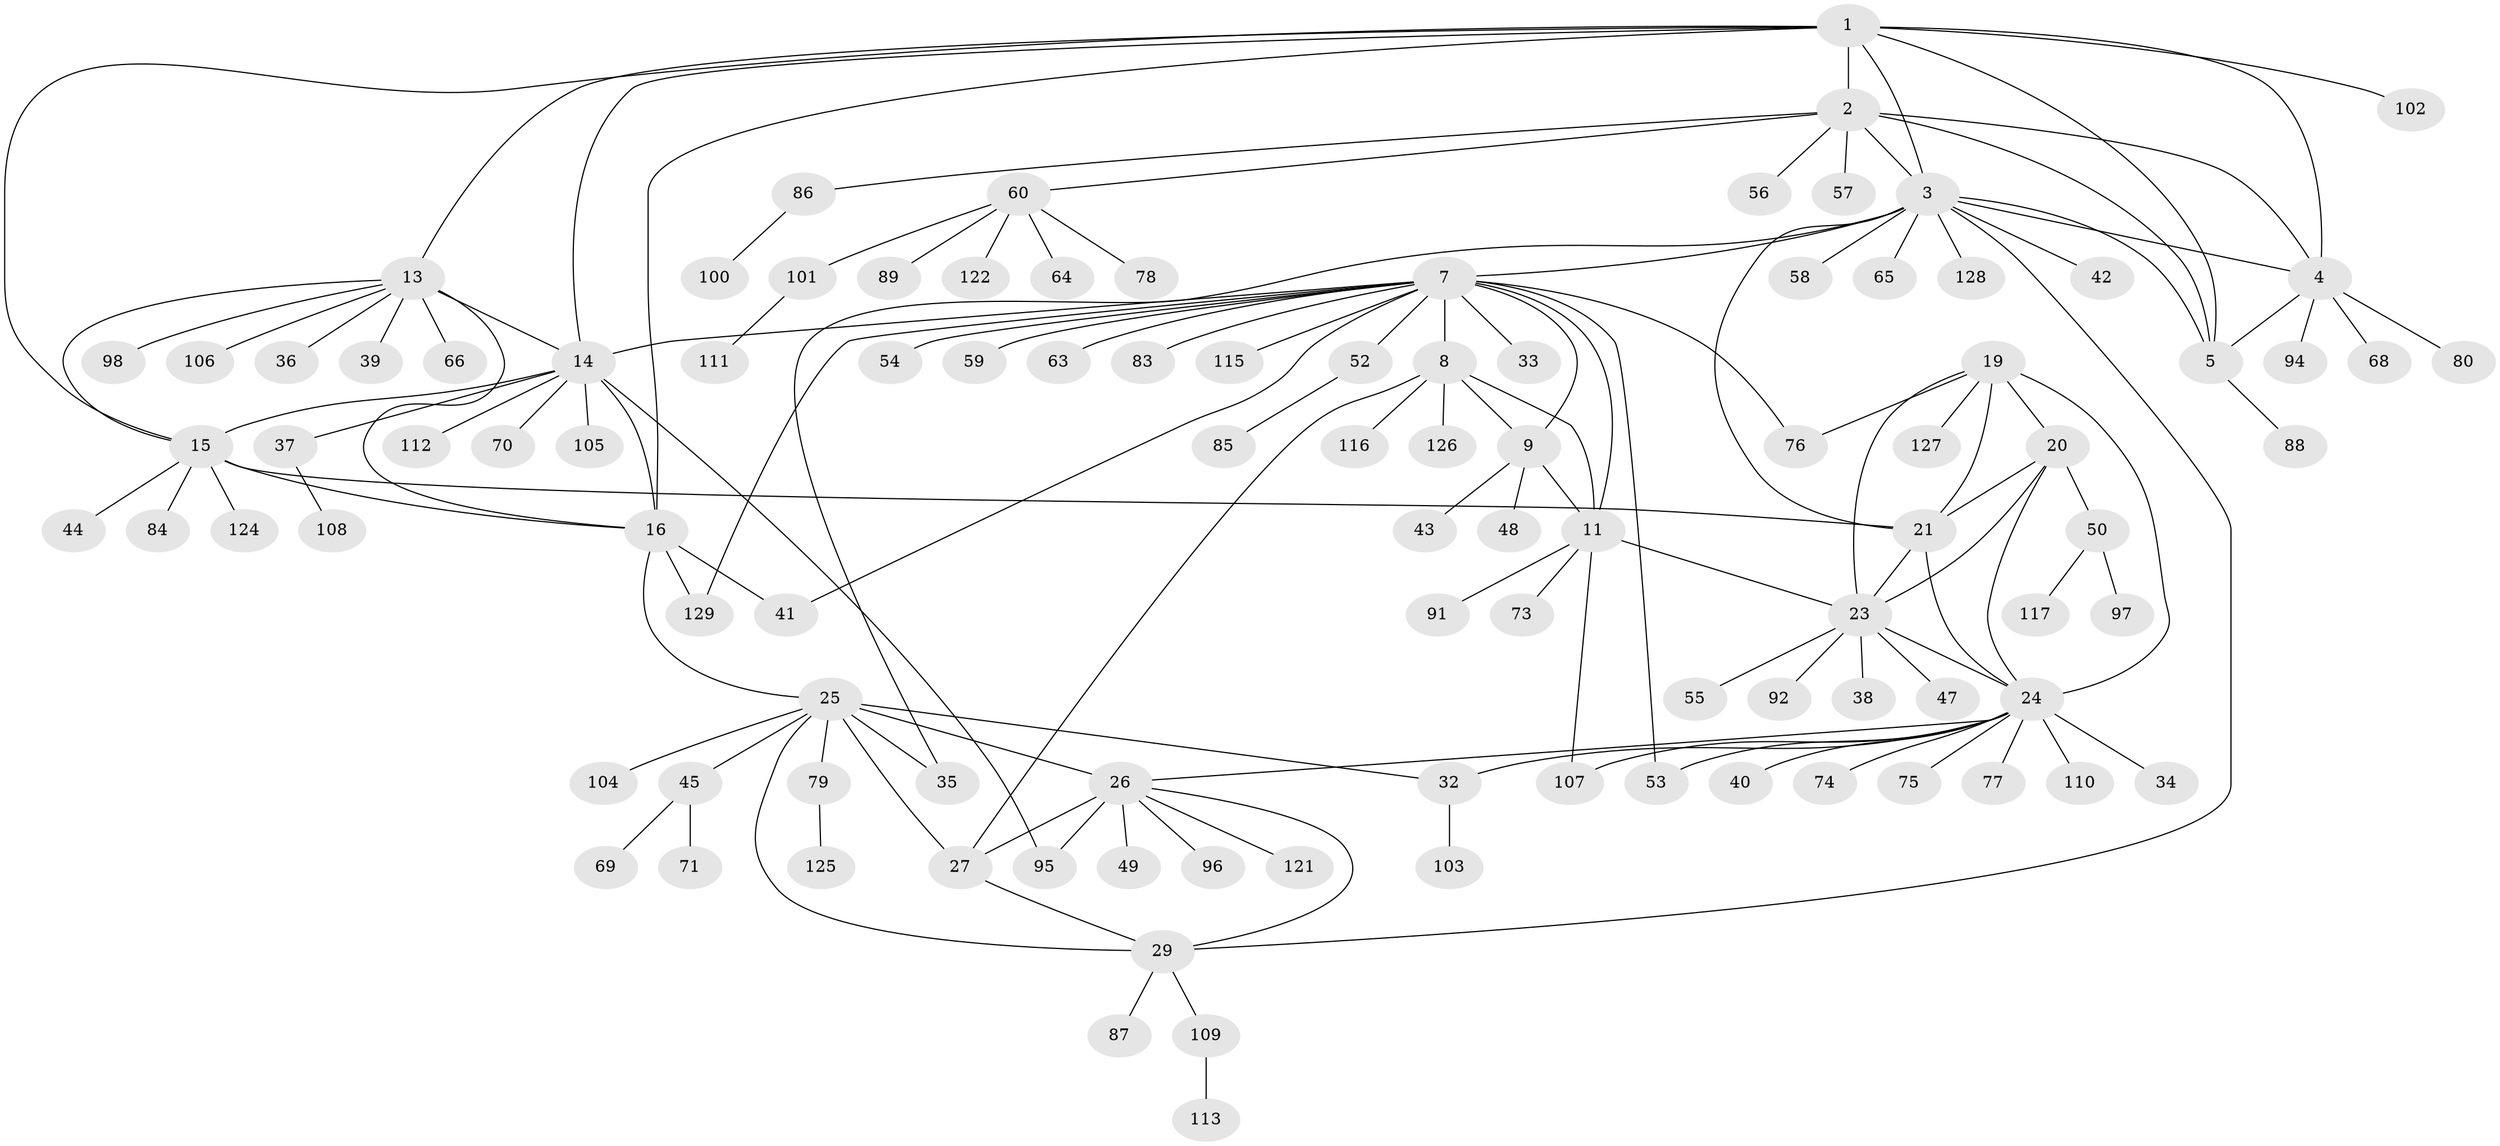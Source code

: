 // original degree distribution, {6: 0.031007751937984496, 10: 0.031007751937984496, 7: 0.03875968992248062, 8: 0.06976744186046512, 11: 0.023255813953488372, 13: 0.007751937984496124, 5: 0.023255813953488372, 14: 0.007751937984496124, 12: 0.007751937984496124, 1: 0.6124031007751938, 4: 0.023255813953488372, 2: 0.10077519379844961, 3: 0.023255813953488372}
// Generated by graph-tools (version 1.1) at 2025/11/02/27/25 16:11:38]
// undirected, 104 vertices, 141 edges
graph export_dot {
graph [start="1"]
  node [color=gray90,style=filled];
  1 [super="+18"];
  2 [super="+31"];
  3 [super="+6"];
  4 [super="+72"];
  5;
  7 [super="+12"];
  8 [super="+10"];
  9 [super="+93"];
  11 [super="+82"];
  13 [super="+46"];
  14 [super="+17"];
  15 [super="+51"];
  16;
  19 [super="+22"];
  20;
  21 [super="+118"];
  23 [super="+90"];
  24 [super="+61"];
  25 [super="+114"];
  26 [super="+28"];
  27 [super="+30"];
  29;
  32 [super="+67"];
  33;
  34;
  35;
  36;
  37;
  38;
  39;
  40;
  41 [super="+81"];
  42;
  43;
  44;
  45 [super="+62"];
  47;
  48;
  49;
  50 [super="+120"];
  52;
  53;
  54;
  55;
  56;
  57;
  58;
  59;
  60 [super="+119"];
  63;
  64;
  65;
  66;
  68;
  69;
  70;
  71;
  73;
  74;
  75;
  76;
  77;
  78;
  79 [super="+123"];
  80;
  83;
  84 [super="+99"];
  85;
  86;
  87;
  88;
  89;
  91;
  92;
  94;
  95;
  96;
  97;
  98;
  100;
  101;
  102;
  103;
  104;
  105;
  106;
  107;
  108;
  109;
  110;
  111;
  112;
  113;
  115;
  116;
  117;
  121;
  122;
  124;
  125;
  126;
  127;
  128;
  129;
  1 -- 2;
  1 -- 3 [weight=2];
  1 -- 4;
  1 -- 5;
  1 -- 16;
  1 -- 102;
  1 -- 13;
  1 -- 14 [weight=2];
  1 -- 15;
  2 -- 3 [weight=2];
  2 -- 4;
  2 -- 5;
  2 -- 56;
  2 -- 57;
  2 -- 60;
  2 -- 86;
  3 -- 4 [weight=2];
  3 -- 5 [weight=2];
  3 -- 29;
  3 -- 128;
  3 -- 65;
  3 -- 35;
  3 -- 7;
  3 -- 42;
  3 -- 21;
  3 -- 58;
  4 -- 5;
  4 -- 68;
  4 -- 94;
  4 -- 80;
  5 -- 88;
  7 -- 8 [weight=4];
  7 -- 9 [weight=2];
  7 -- 11 [weight=2];
  7 -- 52;
  7 -- 53;
  7 -- 59;
  7 -- 63;
  7 -- 83;
  7 -- 115;
  7 -- 129;
  7 -- 33;
  7 -- 41;
  7 -- 76;
  7 -- 14;
  7 -- 54;
  8 -- 9 [weight=2];
  8 -- 11 [weight=2];
  8 -- 116;
  8 -- 126;
  8 -- 27;
  9 -- 11;
  9 -- 43;
  9 -- 48;
  11 -- 23;
  11 -- 73;
  11 -- 91;
  11 -- 107;
  13 -- 14 [weight=2];
  13 -- 15;
  13 -- 16;
  13 -- 36;
  13 -- 39;
  13 -- 66;
  13 -- 98;
  13 -- 106;
  14 -- 15 [weight=2];
  14 -- 16 [weight=2];
  14 -- 37;
  14 -- 70;
  14 -- 105;
  14 -- 112;
  14 -- 95;
  15 -- 16;
  15 -- 21;
  15 -- 44;
  15 -- 84;
  15 -- 124;
  16 -- 25;
  16 -- 41;
  16 -- 129;
  19 -- 20 [weight=2];
  19 -- 21 [weight=2];
  19 -- 23 [weight=2];
  19 -- 24 [weight=2];
  19 -- 76;
  19 -- 127;
  20 -- 21;
  20 -- 23;
  20 -- 24;
  20 -- 50;
  21 -- 23;
  21 -- 24;
  23 -- 24;
  23 -- 38;
  23 -- 47;
  23 -- 55;
  23 -- 92;
  24 -- 32;
  24 -- 34;
  24 -- 40;
  24 -- 53;
  24 -- 74;
  24 -- 75;
  24 -- 107;
  24 -- 26;
  24 -- 77;
  24 -- 110;
  25 -- 26 [weight=2];
  25 -- 27 [weight=2];
  25 -- 29;
  25 -- 32;
  25 -- 35;
  25 -- 45;
  25 -- 79;
  25 -- 104;
  26 -- 27 [weight=4];
  26 -- 29 [weight=2];
  26 -- 49;
  26 -- 96;
  26 -- 121;
  26 -- 95;
  27 -- 29 [weight=2];
  29 -- 87;
  29 -- 109;
  32 -- 103;
  37 -- 108;
  45 -- 69;
  45 -- 71;
  50 -- 97;
  50 -- 117;
  52 -- 85;
  60 -- 64;
  60 -- 78;
  60 -- 89;
  60 -- 101;
  60 -- 122;
  79 -- 125;
  86 -- 100;
  101 -- 111;
  109 -- 113;
}
